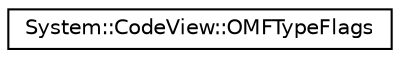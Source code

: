 digraph G
{
  edge [fontname="Helvetica",fontsize="10",labelfontname="Helvetica",labelfontsize="10"];
  node [fontname="Helvetica",fontsize="10",shape=record];
  rankdir="LR";
  Node1 [label="System::CodeView::OMFTypeFlags",height=0.2,width=0.4,color="black", fillcolor="white", style="filled",URL="$struct_system_1_1_code_view_1_1_o_m_f_type_flags.html"];
}
